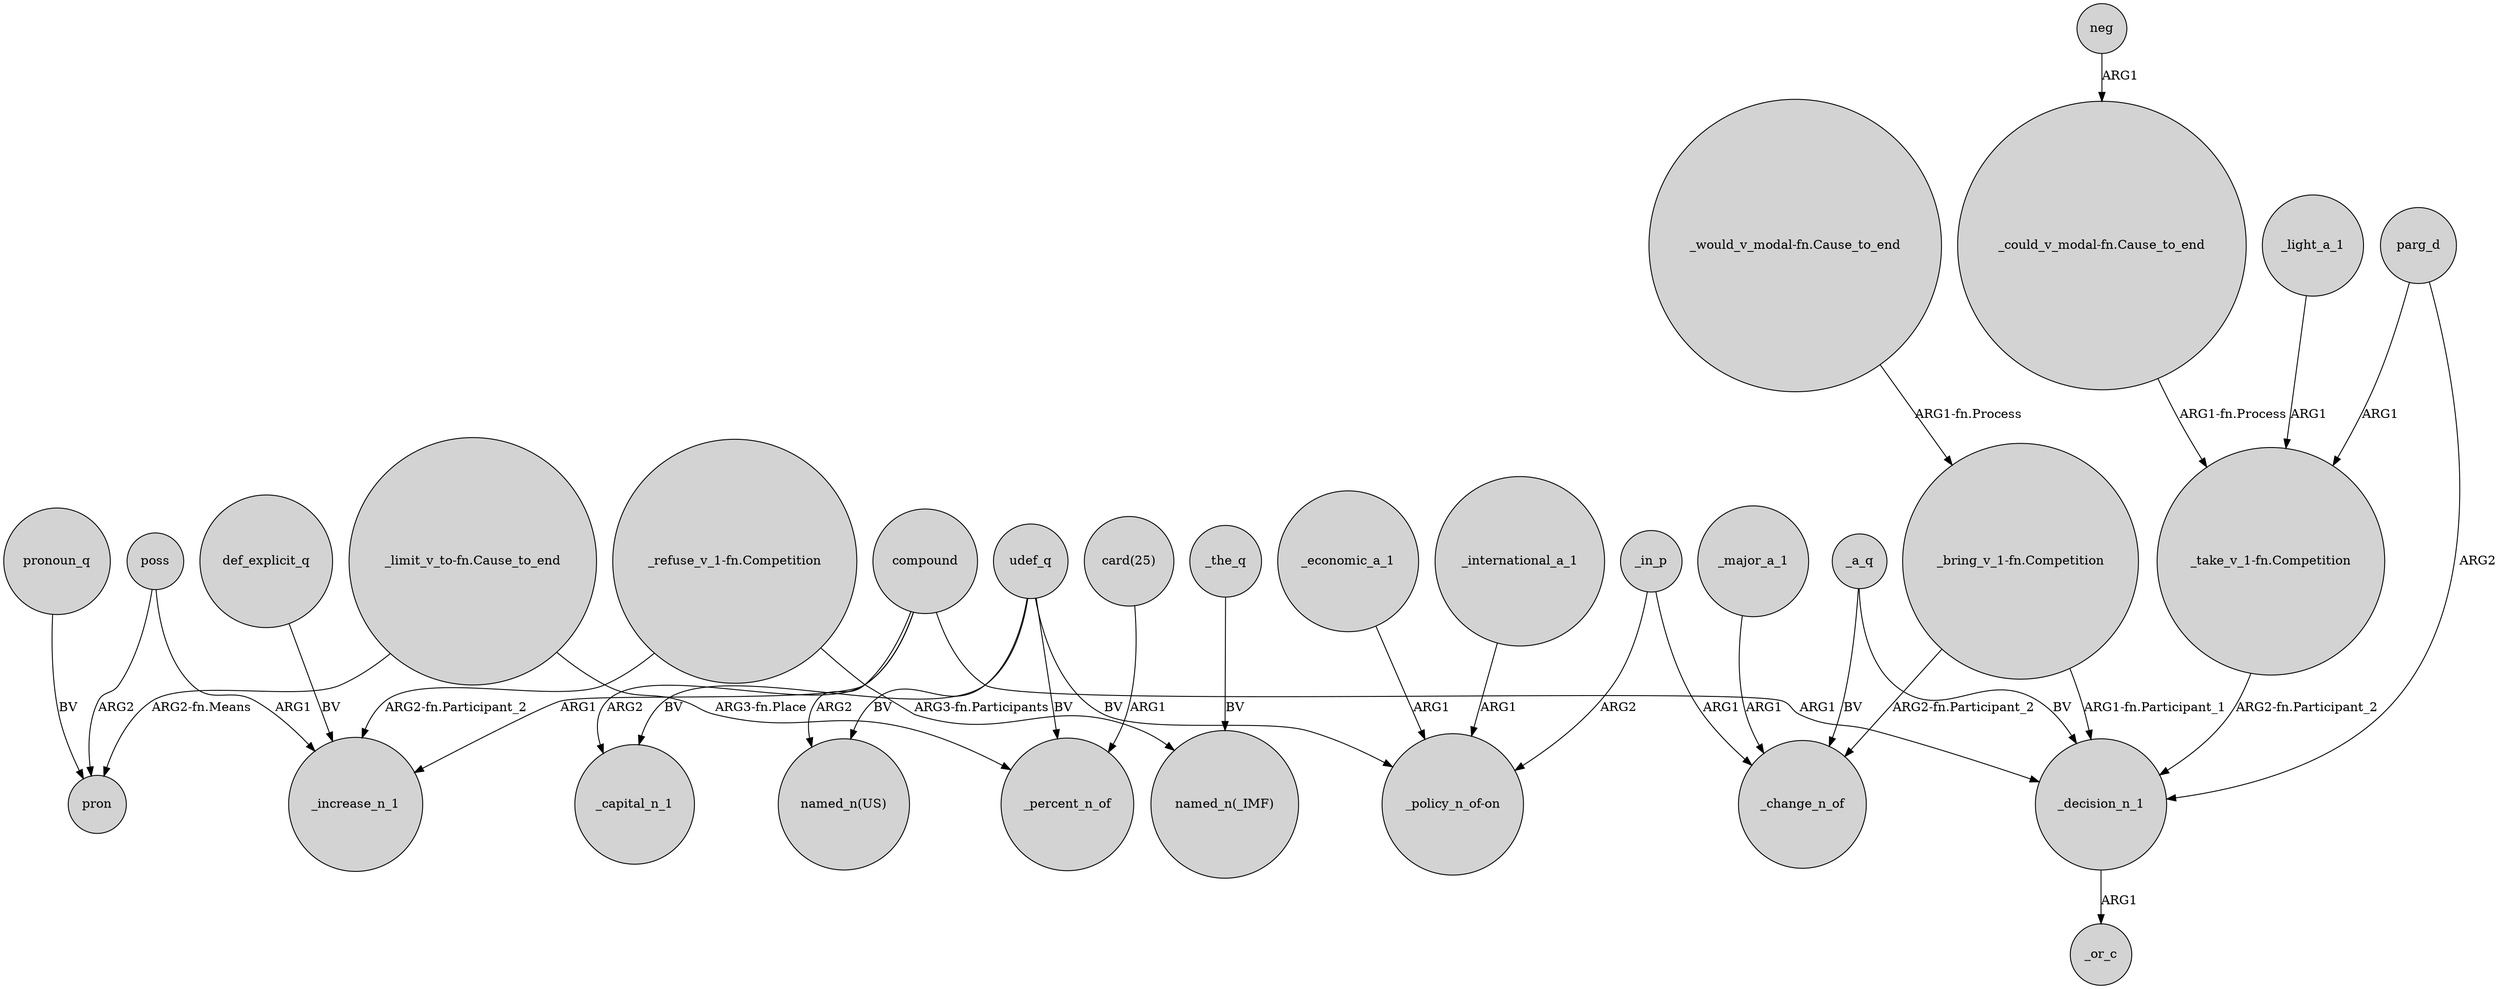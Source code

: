 digraph {
	node [shape=circle style=filled]
	"_could_v_modal-fn.Cause_to_end" -> "_take_v_1-fn.Competition" [label="ARG1-fn.Process"]
	"_take_v_1-fn.Competition" -> _decision_n_1 [label="ARG2-fn.Participant_2"]
	def_explicit_q -> _increase_n_1 [label=BV]
	compound -> _increase_n_1 [label=ARG1]
	"_bring_v_1-fn.Competition" -> _change_n_of [label="ARG2-fn.Participant_2"]
	_economic_a_1 -> "_policy_n_of-on" [label=ARG1]
	_decision_n_1 -> _or_c [label=ARG1]
	"card(25)" -> _percent_n_of [label=ARG1]
	poss -> _increase_n_1 [label=ARG1]
	parg_d -> _decision_n_1 [label=ARG2]
	pronoun_q -> pron [label=BV]
	_major_a_1 -> _change_n_of [label=ARG1]
	_international_a_1 -> "_policy_n_of-on" [label=ARG1]
	poss -> pron [label=ARG2]
	"_refuse_v_1-fn.Competition" -> _increase_n_1 [label="ARG2-fn.Participant_2"]
	udef_q -> _percent_n_of [label=BV]
	neg -> "_could_v_modal-fn.Cause_to_end" [label=ARG1]
	"_limit_v_to-fn.Cause_to_end" -> pron [label="ARG2-fn.Means"]
	udef_q -> _capital_n_1 [label=BV]
	_in_p -> "_policy_n_of-on" [label=ARG2]
	"_limit_v_to-fn.Cause_to_end" -> _percent_n_of [label="ARG3-fn.Place"]
	parg_d -> "_take_v_1-fn.Competition" [label=ARG1]
	compound -> _decision_n_1 [label=ARG1]
	_a_q -> _change_n_of [label=BV]
	"_bring_v_1-fn.Competition" -> _decision_n_1 [label="ARG1-fn.Participant_1"]
	compound -> _capital_n_1 [label=ARG2]
	_the_q -> "named_n(_IMF)" [label=BV]
	"_refuse_v_1-fn.Competition" -> "named_n(_IMF)" [label="ARG3-fn.Participants"]
	_a_q -> _decision_n_1 [label=BV]
	_light_a_1 -> "_take_v_1-fn.Competition" [label=ARG1]
	compound -> "named_n(US)" [label=ARG2]
	udef_q -> "named_n(US)" [label=BV]
	udef_q -> "_policy_n_of-on" [label=BV]
	_in_p -> _change_n_of [label=ARG1]
	"_would_v_modal-fn.Cause_to_end" -> "_bring_v_1-fn.Competition" [label="ARG1-fn.Process"]
}
